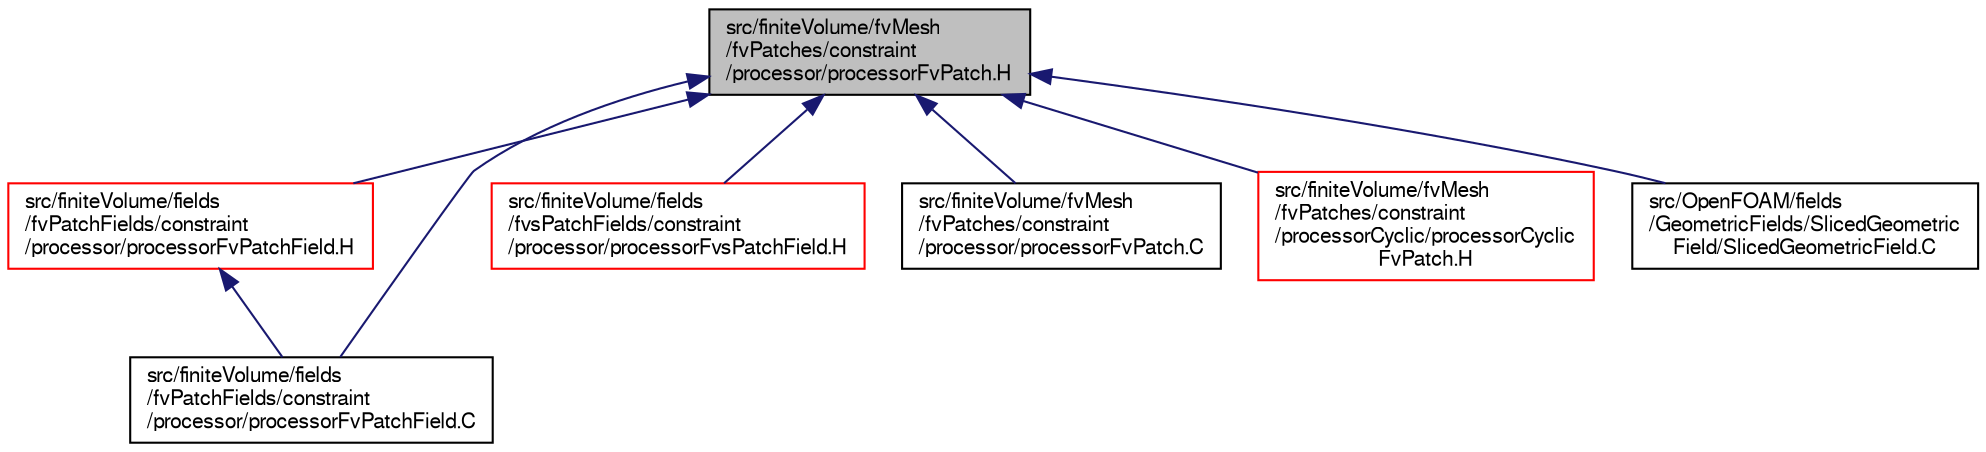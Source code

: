 digraph "src/finiteVolume/fvMesh/fvPatches/constraint/processor/processorFvPatch.H"
{
  bgcolor="transparent";
  edge [fontname="FreeSans",fontsize="10",labelfontname="FreeSans",labelfontsize="10"];
  node [fontname="FreeSans",fontsize="10",shape=record];
  Node234 [label="src/finiteVolume/fvMesh\l/fvPatches/constraint\l/processor/processorFvPatch.H",height=0.2,width=0.4,color="black", fillcolor="grey75", style="filled", fontcolor="black"];
  Node234 -> Node235 [dir="back",color="midnightblue",fontsize="10",style="solid",fontname="FreeSans"];
  Node235 [label="src/finiteVolume/fields\l/fvPatchFields/constraint\l/processor/processorFvPatchField.H",height=0.2,width=0.4,color="red",URL="$a01676.html"];
  Node235 -> Node237 [dir="back",color="midnightblue",fontsize="10",style="solid",fontname="FreeSans"];
  Node237 [label="src/finiteVolume/fields\l/fvPatchFields/constraint\l/processor/processorFvPatchField.C",height=0.2,width=0.4,color="black",URL="$a01673.html"];
  Node234 -> Node237 [dir="back",color="midnightblue",fontsize="10",style="solid",fontname="FreeSans"];
  Node234 -> Node247 [dir="back",color="midnightblue",fontsize="10",style="solid",fontname="FreeSans"];
  Node247 [label="src/finiteVolume/fields\l/fvsPatchFields/constraint\l/processor/processorFvsPatchField.H",height=0.2,width=0.4,color="red",URL="$a02636.html"];
  Node234 -> Node251 [dir="back",color="midnightblue",fontsize="10",style="solid",fontname="FreeSans"];
  Node251 [label="src/finiteVolume/fvMesh\l/fvPatches/constraint\l/processor/processorFvPatch.C",height=0.2,width=0.4,color="black",URL="$a03617.html"];
  Node234 -> Node252 [dir="back",color="midnightblue",fontsize="10",style="solid",fontname="FreeSans"];
  Node252 [label="src/finiteVolume/fvMesh\l/fvPatches/constraint\l/processorCyclic/processorCyclic\lFvPatch.H",height=0.2,width=0.4,color="red",URL="$a03626.html"];
  Node234 -> Node258 [dir="back",color="midnightblue",fontsize="10",style="solid",fontname="FreeSans"];
  Node258 [label="src/OpenFOAM/fields\l/GeometricFields/SlicedGeometric\lField/SlicedGeometricField.C",height=0.2,width=0.4,color="black",URL="$a09887.html"];
}
